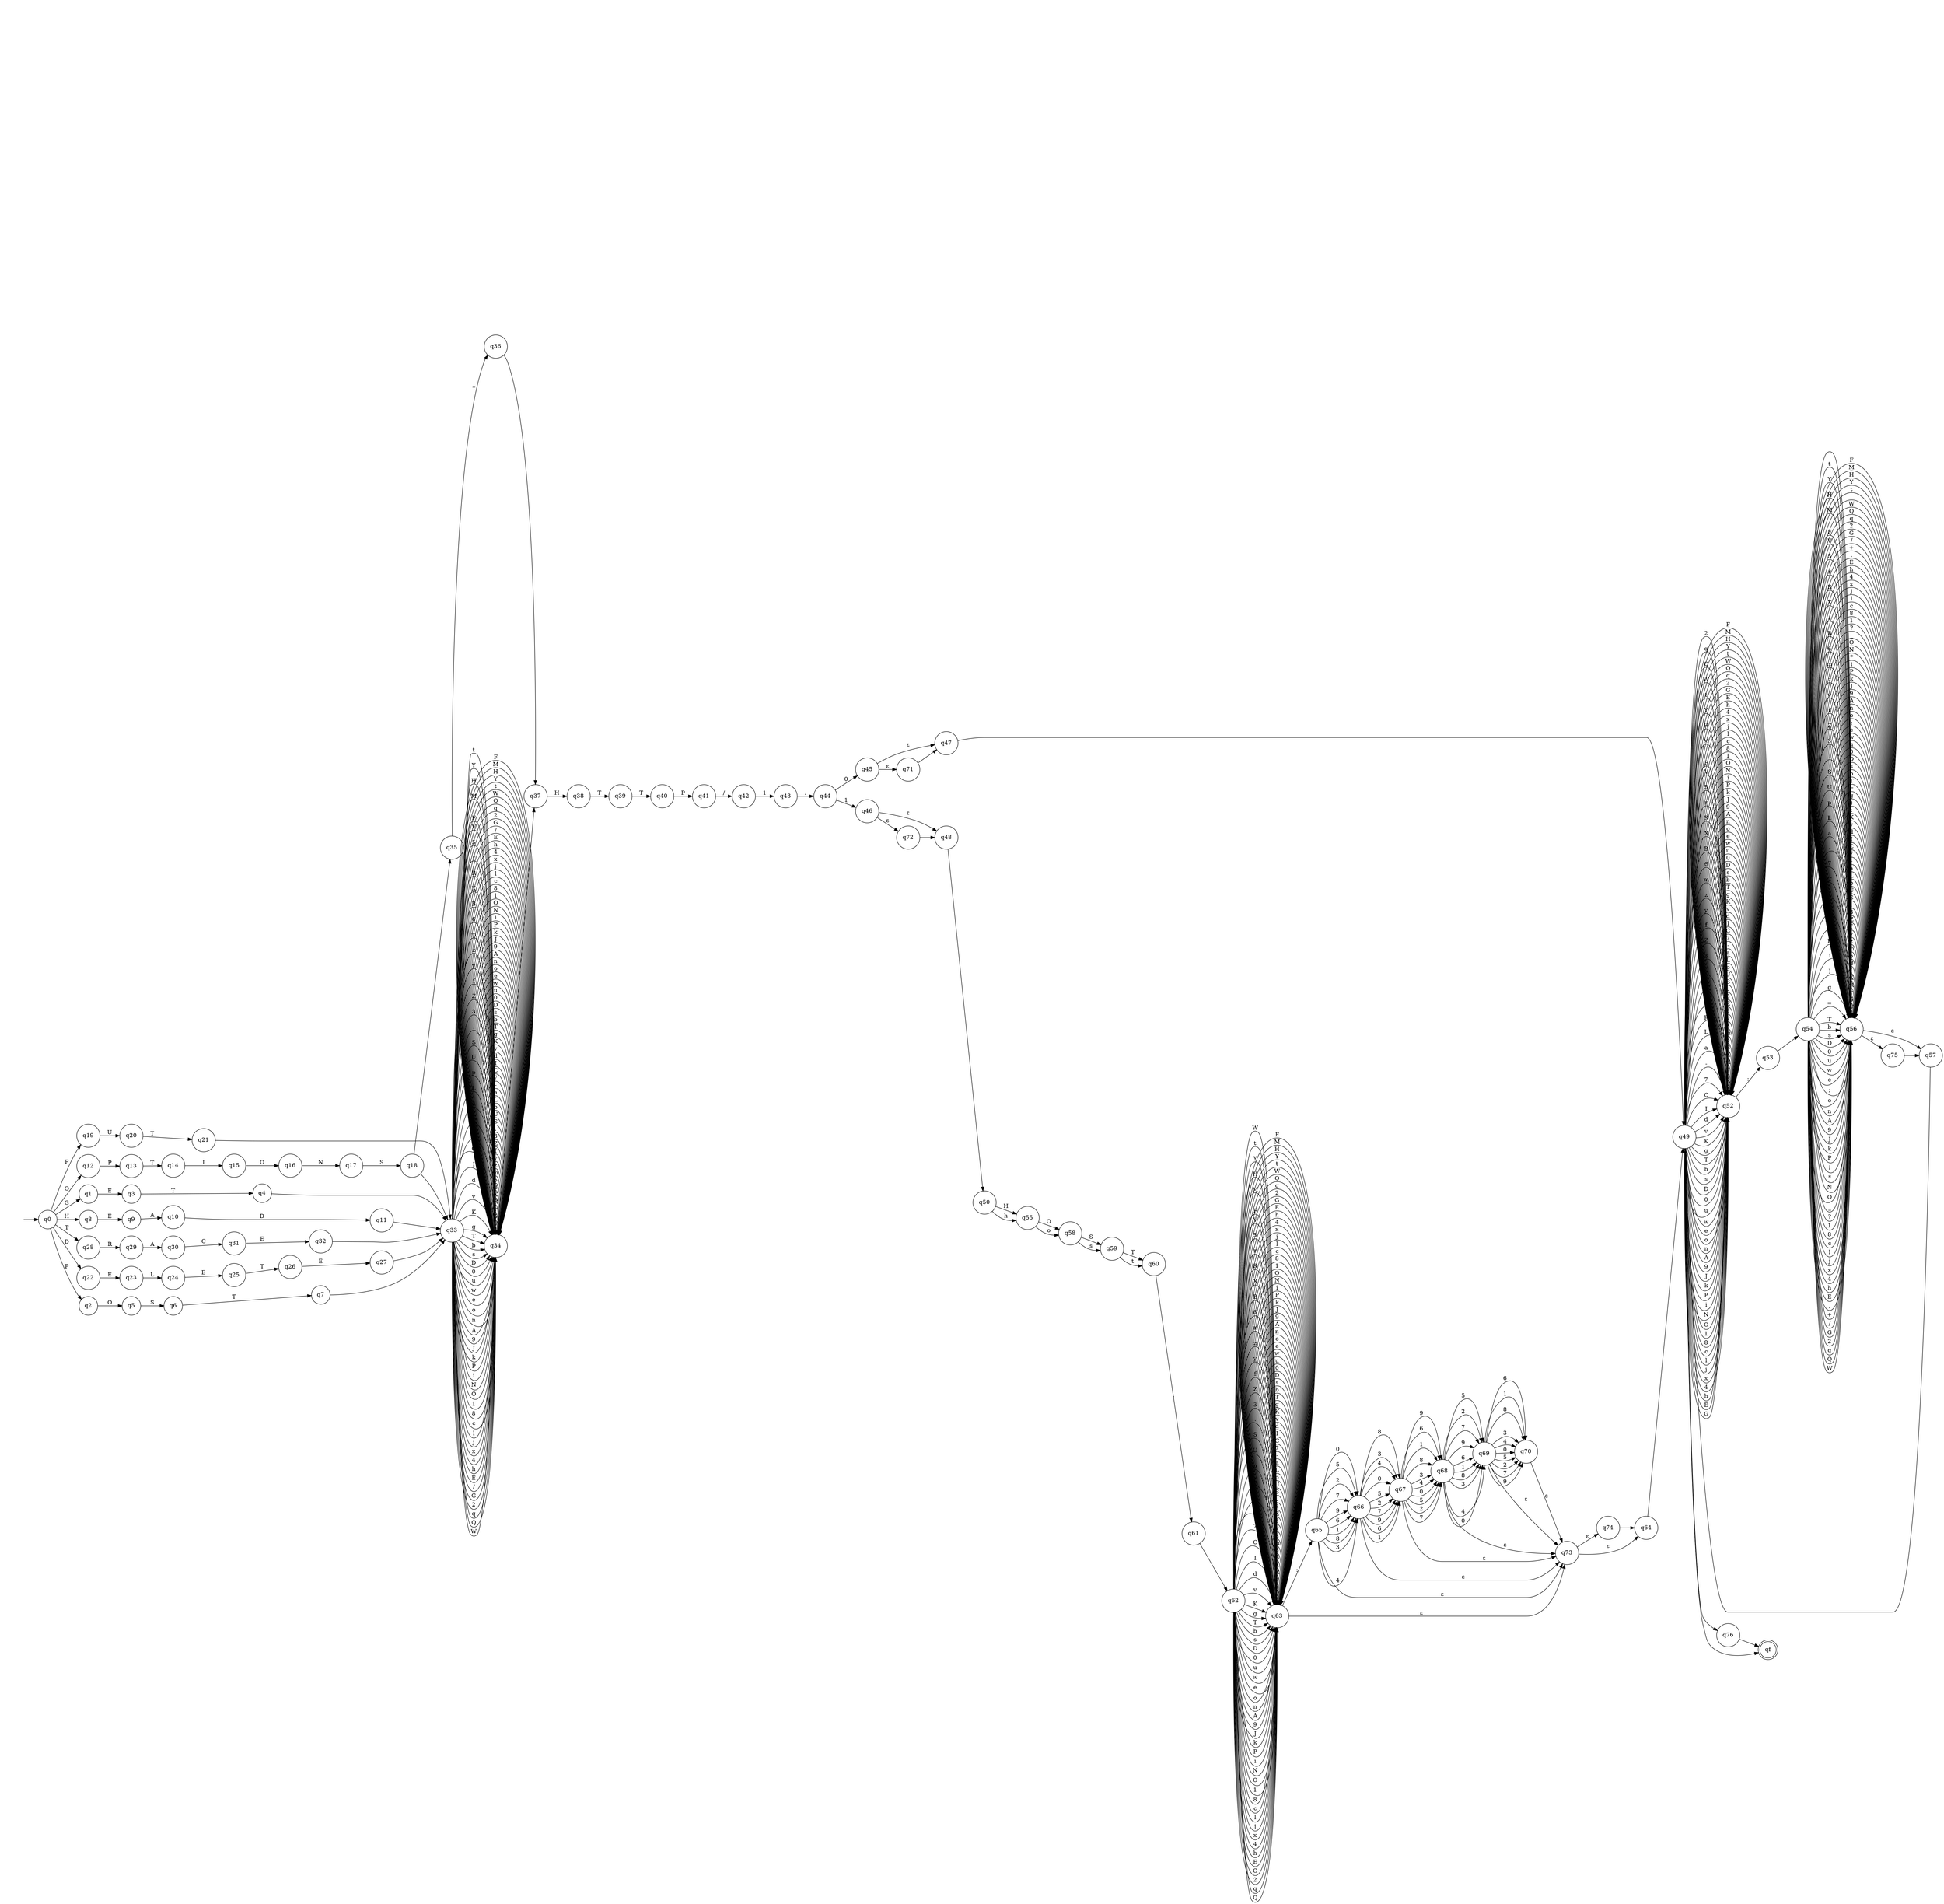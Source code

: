digraph "http-headers-validator" {
	graph [rankdir=LR]
	"" [label="" shape=plaintext]
	qf [label=qf shape=doublecircle]
	q25 [label=q25 shape=circle]
	q35 [label=q35 shape=circle]
	q16 [label=q16 shape=circle]
	q20 [label=q20 shape=circle]
	q14 [label=q14 shape=circle]
	q10 [label=q10 shape=circle]
	q40 [label=q40 shape=circle]
	q3 [label=q3 shape=circle]
	q22 [label=q22 shape=circle]
	q75 [label=q75 shape=circle]
	q41 [label=q41 shape=circle]
	q46 [label=q46 shape=circle]
	q23 [label=q23 shape=circle]
	q44 [label=q44 shape=circle]
	q69 [label=q69 shape=circle]
	q53 [label=q53 shape=circle]
	q66 [label=q66 shape=circle]
	q50 [label=q50 shape=circle]
	q13 [label=q13 shape=circle]
	q47 [label=q47 shape=circle]
	q58 [label=q58 shape=circle]
	q52 [label=q52 shape=circle]
	q57 [label=q57 shape=circle]
	q12 [label=q12 shape=circle]
	q9 [label=q9 shape=circle]
	q67 [label=q67 shape=circle]
	q8 [label=q8 shape=circle]
	q29 [label=q29 shape=circle]
	q2 [label=q2 shape=circle]
	q0 [label=q0 shape=circle]
	q76 [label=q76 shape=circle]
	q49 [label=q49 shape=circle]
	q72 [label=q72 shape=circle]
	q43 [label=q43 shape=circle]
	q33 [label=q33 shape=circle]
	q74 [label=q74 shape=circle]
	q37 [label=q37 shape=circle]
	q5 [label=q5 shape=circle]
	q24 [label=q24 shape=circle]
	q70 [label=q70 shape=circle]
	q21 [label=q21 shape=circle]
	q55 [label=q55 shape=circle]
	q63 [label=q63 shape=circle]
	q26 [label=q26 shape=circle]
	q32 [label=q32 shape=circle]
	q68 [label=q68 shape=circle]
	q31 [label=q31 shape=circle]
	q1 [label=q1 shape=circle]
	q18 [label=q18 shape=circle]
	q7 [label=q7 shape=circle]
	q61 [label=q61 shape=circle]
	q45 [label=q45 shape=circle]
	q34 [label=q34 shape=circle]
	q19 [label=q19 shape=circle]
	q28 [label=q28 shape=circle]
	q60 [label=q60 shape=circle]
	q64 [label=q64 shape=circle]
	q71 [label=q71 shape=circle]
	q4 [label=q4 shape=circle]
	q11 [label=q11 shape=circle]
	q73 [label=q73 shape=circle]
	q15 [label=q15 shape=circle]
	q65 [label=q65 shape=circle]
	q48 [label=q48 shape=circle]
	q30 [label=q30 shape=circle]
	q54 [label=q54 shape=circle]
	q27 [label=q27 shape=circle]
	q36 [label=q36 shape=circle]
	q59 [label=q59 shape=circle]
	q6 [label=q6 shape=circle]
	q56 [label=q56 shape=circle]
	q39 [label=q39 shape=circle]
	q42 [label=q42 shape=circle]
	q62 [label=q62 shape=circle]
	q38 [label=q38 shape=circle]
	q17 [label=q17 shape=circle]
	"" -> q0 [label=""]
	q0 -> q12 [label=O]
	q0 -> q1 [label=G]
	q0 -> q8 [label=H]
	q0 -> q19 [label=P]
	q0 -> q2 [label=P]
	q0 -> q28 [label=T]
	q0 -> q22 [label=D]
	q12 -> q13 [label=P]
	q13 -> q14 [label=T]
	q14 -> q15 [label=I]
	q15 -> q16 [label=O]
	q16 -> q17 [label=N]
	q17 -> q18 [label=S]
	q18 -> q35 [label=" "]
	q18 -> q33 [label=" "]
	q1 -> q3 [label=E]
	q3 -> q4 [label=T]
	q4 -> q33 [label=" "]
	q8 -> q9 [label=E]
	q9 -> q10 [label=A]
	q10 -> q11 [label=D]
	q11 -> q33 [label=" "]
	q2 -> q5 [label=O]
	q5 -> q6 [label=S]
	q6 -> q7 [label=T]
	q7 -> q33 [label=" "]
	q19 -> q20 [label=U]
	q20 -> q21 [label=T]
	q21 -> q33 [label=" "]
	q28 -> q29 [label=R]
	q29 -> q30 [label=A]
	q30 -> q31 [label=C]
	q31 -> q32 [label=E]
	q32 -> q33 [label=" "]
	q22 -> q23 [label=E]
	q23 -> q24 [label=L]
	q24 -> q25 [label=E]
	q25 -> q26 [label=T]
	q26 -> q27 [label=E]
	q27 -> q33 [label=" "]
	q35 -> q36 [label="*"]
	q36 -> q37 [label=" "]
	q33 -> q34 [label=V]
	q33 -> q34 [label=5]
	q33 -> q34 [label=r]
	q33 -> q34 [label=R]
	q33 -> q34 [label=X]
	q33 -> q34 [label=B]
	q33 -> q34 [label=6]
	q33 -> q34 [label=m]
	q33 -> q34 [label=z]
	q33 -> q34 [label=y]
	q33 -> q34 [label=f]
	q33 -> q34 [label=Z]
	q33 -> q34 [label=3]
	q33 -> q34 [label="."]
	q33 -> q34 [label=S]
	q33 -> q34 [label=U]
	q33 -> q34 [label=p]
	q33 -> q34 [label=L]
	q33 -> q34 [label=a]
	q33 -> q34 [label="-"]
	q33 -> q34 [label=7]
	q33 -> q34 [label=C]
	q33 -> q34 [label=I]
	q33 -> q34 [label=d]
	q33 -> q34 [label=v]
	q33 -> q34 [label=K]
	q33 -> q34 [label=g]
	q33 -> q34 [label=T]
	q33 -> q34 [label=b]
	q33 -> q34 [label=s]
	q33 -> q34 [label=D]
	q33 -> q34 [label=0]
	q33 -> q34 [label=u]
	q33 -> q34 [label=w]
	q33 -> q34 [label=e]
	q33 -> q34 [label=o]
	q33 -> q34 [label=n]
	q33 -> q34 [label=A]
	q33 -> q34 [label=9]
	q33 -> q34 [label=J]
	q33 -> q34 [label=k]
	q33 -> q34 [label=P]
	q33 -> q34 [label=i]
	q33 -> q34 [label=N]
	q33 -> q34 [label=O]
	q33 -> q34 [label=1]
	q33 -> q34 [label=8]
	q33 -> q34 [label=c]
	q33 -> q34 [label=l]
	q33 -> q34 [label=j]
	q33 -> q34 [label=x]
	q33 -> q34 [label=4]
	q33 -> q34 [label=h]
	q33 -> q34 [label=E]
	q33 -> q34 [label="/"]
	q33 -> q34 [label=G]
	q33 -> q34 [label=2]
	q33 -> q34 [label=q]
	q33 -> q34 [label=Q]
	q33 -> q34 [label=W]
	q33 -> q34 [label=t]
	q33 -> q34 [label=Y]
	q33 -> q34 [label=H]
	q33 -> q34 [label=M]
	q33 -> q34 [label=F]
	q34 -> q34 [label=V]
	q34 -> q34 [label=5]
	q34 -> q34 [label=r]
	q34 -> q34 [label=R]
	q34 -> q34 [label=X]
	q34 -> q34 [label=B]
	q34 -> q34 [label=6]
	q34 -> q34 [label=m]
	q34 -> q34 [label=z]
	q34 -> q34 [label=y]
	q34 -> q34 [label=f]
	q34 -> q34 [label=Z]
	q34 -> q34 [label=3]
	q34 -> q34 [label="."]
	q34 -> q34 [label=S]
	q34 -> q34 [label=U]
	q34 -> q34 [label=p]
	q34 -> q34 [label=L]
	q34 -> q34 [label=a]
	q34 -> q34 [label="-"]
	q34 -> q34 [label=7]
	q34 -> q34 [label=C]
	q34 -> q34 [label=I]
	q34 -> q34 [label=d]
	q34 -> q34 [label=v]
	q34 -> q34 [label=K]
	q34 -> q34 [label=g]
	q34 -> q34 [label=T]
	q34 -> q34 [label=b]
	q34 -> q34 [label=s]
	q34 -> q34 [label=D]
	q34 -> q34 [label=0]
	q34 -> q34 [label=u]
	q34 -> q34 [label=w]
	q34 -> q34 [label=e]
	q34 -> q34 [label=o]
	q34 -> q34 [label=n]
	q34 -> q34 [label=A]
	q34 -> q34 [label=9]
	q34 -> q34 [label=J]
	q34 -> q34 [label=k]
	q34 -> q34 [label=P]
	q34 -> q34 [label=i]
	q34 -> q34 [label=N]
	q34 -> q34 [label=O]
	q34 -> q34 [label=1]
	q34 -> q34 [label=8]
	q34 -> q34 [label=c]
	q34 -> q34 [label=l]
	q34 -> q34 [label=j]
	q34 -> q34 [label=x]
	q34 -> q34 [label=4]
	q34 -> q34 [label=h]
	q34 -> q34 [label=E]
	q34 -> q34 [label="/"]
	q34 -> q34 [label=G]
	q34 -> q34 [label=2]
	q34 -> q34 [label=q]
	q34 -> q34 [label=Q]
	q34 -> q34 [label=W]
	q34 -> q34 [label=t]
	q34 -> q34 [label=Y]
	q34 -> q34 [label=H]
	q34 -> q34 [label=M]
	q34 -> q34 [label=F]
	q34 -> q37 [label=" "]
	q37 -> q38 [label=H]
	q38 -> q39 [label=T]
	q39 -> q40 [label=T]
	q40 -> q41 [label=P]
	q41 -> q42 [label="/"]
	q42 -> q43 [label=1]
	q43 -> q44 [label="."]
	q44 -> q45 [label=0]
	q44 -> q46 [label=1]
	q45 -> q47 [label="ε"]
	q45 -> q71 [label="ε"]
	q71 -> q47 [label=""]
	q46 -> q48 [label="ε"]
	q46 -> q72 [label="ε"]
	q72 -> q48 [label=""]
	q47 -> q49 [label="
"]
	q49 -> q52 [label=V]
	q49 -> q52 [label=5]
	q49 -> q52 [label=r]
	q49 -> q52 [label=R]
	q49 -> q52 [label=X]
	q49 -> q52 [label=B]
	q49 -> q52 [label=6]
	q49 -> q52 [label=m]
	q49 -> q52 [label=z]
	q49 -> q52 [label=y]
	q49 -> q52 [label=f]
	q49 -> q52 [label=Z]
	q49 -> q52 [label=3]
	q49 -> q52 [label="."]
	q49 -> q52 [label=S]
	q49 -> q52 [label=U]
	q49 -> q52 [label=p]
	q49 -> q52 [label=L]
	q49 -> q52 [label=a]
	q49 -> q52 [label="-"]
	q49 -> q52 [label=7]
	q49 -> q52 [label=C]
	q49 -> q52 [label=I]
	q49 -> q52 [label=d]
	q49 -> q52 [label=v]
	q49 -> q52 [label=K]
	q49 -> q52 [label=g]
	q49 -> q52 [label=T]
	q49 -> q52 [label=b]
	q49 -> q52 [label=s]
	q49 -> q52 [label=D]
	q49 -> q52 [label=0]
	q49 -> q52 [label=u]
	q49 -> q52 [label=w]
	q49 -> q52 [label=e]
	q49 -> q52 [label=o]
	q49 -> q52 [label=n]
	q49 -> q52 [label=A]
	q49 -> q52 [label=9]
	q49 -> q52 [label=J]
	q49 -> q52 [label=k]
	q49 -> q52 [label=P]
	q49 -> q52 [label=i]
	q49 -> q52 [label=N]
	q49 -> q52 [label=O]
	q49 -> q52 [label=1]
	q49 -> q52 [label=8]
	q49 -> q52 [label=c]
	q49 -> q52 [label=l]
	q49 -> q52 [label=j]
	q49 -> q52 [label=x]
	q49 -> q52 [label=4]
	q49 -> q52 [label=h]
	q49 -> q52 [label=E]
	q49 -> q52 [label=G]
	q49 -> q52 [label=2]
	q49 -> q52 [label=q]
	q49 -> q52 [label=Q]
	q49 -> q52 [label=W]
	q49 -> q52 [label=t]
	q49 -> q52 [label=Y]
	q49 -> q52 [label=H]
	q49 -> q52 [label=M]
	q49 -> q52 [label=F]
	q49 -> qf [label="
"]
	q49 -> q76 [label=""]
	q52 -> q52 [label=V]
	q52 -> q52 [label=5]
	q52 -> q52 [label=r]
	q52 -> q52 [label=R]
	q52 -> q52 [label=X]
	q52 -> q52 [label=B]
	q52 -> q52 [label=6]
	q52 -> q52 [label=m]
	q52 -> q52 [label=z]
	q52 -> q52 [label=y]
	q52 -> q52 [label=f]
	q52 -> q52 [label=Z]
	q52 -> q52 [label=3]
	q52 -> q52 [label="."]
	q52 -> q52 [label=S]
	q52 -> q52 [label=U]
	q52 -> q52 [label=p]
	q52 -> q52 [label=L]
	q52 -> q52 [label=a]
	q52 -> q52 [label="-"]
	q52 -> q52 [label=7]
	q52 -> q52 [label=C]
	q52 -> q52 [label=I]
	q52 -> q52 [label=d]
	q52 -> q52 [label=v]
	q52 -> q52 [label=K]
	q52 -> q52 [label=g]
	q52 -> q52 [label=T]
	q52 -> q52 [label=b]
	q52 -> q52 [label=s]
	q52 -> q52 [label=D]
	q52 -> q52 [label=0]
	q52 -> q52 [label=u]
	q52 -> q52 [label=w]
	q52 -> q52 [label=e]
	q52 -> q52 [label=o]
	q52 -> q52 [label=n]
	q52 -> q52 [label=A]
	q52 -> q52 [label=9]
	q52 -> q52 [label=J]
	q52 -> q52 [label=k]
	q52 -> q52 [label=P]
	q52 -> q52 [label=i]
	q52 -> q52 [label=N]
	q52 -> q52 [label=O]
	q52 -> q52 [label=1]
	q52 -> q52 [label=8]
	q52 -> q52 [label=c]
	q52 -> q52 [label=l]
	q52 -> q52 [label=j]
	q52 -> q52 [label=x]
	q52 -> q52 [label=4]
	q52 -> q52 [label=h]
	q52 -> q52 [label=E]
	q52 -> q52 [label=G]
	q52 -> q52 [label=2]
	q52 -> q52 [label=q]
	q52 -> q52 [label=Q]
	q52 -> q52 [label=W]
	q52 -> q52 [label=t]
	q52 -> q52 [label=Y]
	q52 -> q52 [label=H]
	q52 -> q52 [label=M]
	q52 -> q52 [label=F]
	q52 -> q53 [label=":"]
	q54 -> q56 [label=V]
	q54 -> q56 [label=5]
	q54 -> q56 [label=r]
	q54 -> q56 [label=R]
	q54 -> q56 [label=X]
	q54 -> q56 [label="("]
	q54 -> q56 [label=B]
	q54 -> q56 [label=6]
	q54 -> q56 [label=m]
	q54 -> q56 [label=z]
	q54 -> q56 [label=y]
	q54 -> q56 [label=f]
	q54 -> q56 [label=Z]
	q54 -> q56 [label=3]
	q54 -> q56 [label="."]
	q54 -> q56 [label=S]
	q54 -> q56 [label=U]
	q54 -> q56 [label=p]
	q54 -> q56 [label=L]
	q54 -> q56 [label=a]
	q54 -> q56 [label="-"]
	q54 -> q56 [label=7]
	q54 -> q56 [label=C]
	q54 -> q56 [label=I]
	q54 -> q56 [label=d]
	q54 -> q56 [label=v]
	q54 -> q56 [label=K]
	q54 -> q56 [label=":"]
	q54 -> q56 [label=")"]
	q54 -> q56 [label=g]
	q54 -> q56 [label="="]
	q54 -> q56 [label=T]
	q54 -> q56 [label=b]
	q54 -> q56 [label=s]
	q54 -> q56 [label=D]
	q54 -> q56 [label=0]
	q54 -> q56 [label=u]
	q54 -> q56 [label=w]
	q54 -> q56 [label=e]
	q54 -> q56 [label=";"]
	q54 -> q56 [label=o]
	q54 -> q56 [label=n]
	q54 -> q56 [label=A]
	q54 -> q56 [label=9]
	q54 -> q56 [label=J]
	q54 -> q56 [label=k]
	q54 -> q56 [label=P]
	q54 -> q56 [label=i]
	q54 -> q56 [label="*"]
	q54 -> q56 [label=N]
	q54 -> q56 [label=O]
	q54 -> q56 [label=_]
	q54 -> q56 [label="?"]
	q54 -> q56 [label=1]
	q54 -> q56 [label=8]
	q54 -> q56 [label=c]
	q54 -> q56 [label=l]
	q54 -> q56 [label=j]
	q54 -> q56 [label=x]
	q54 -> q56 [label=4]
	q54 -> q56 [label=h]
	q54 -> q56 [label=E]
	q54 -> q56 [label=","]
	q54 -> q56 [label="+"]
	q54 -> q56 [label="/"]
	q54 -> q56 [label=G]
	q54 -> q56 [label=2]
	q54 -> q56 [label=q]
	q54 -> q56 [label=Q]
	q54 -> q56 [label=W]
	q54 -> q56 [label=" "]
	q54 -> q56 [label=t]
	q54 -> q56 [label=Y]
	q54 -> q56 [label=H]
	q54 -> q56 [label=M]
	q54 -> q56 [label=F]
	q56 -> q56 [label=V]
	q56 -> q56 [label=5]
	q56 -> q56 [label=r]
	q56 -> q56 [label=R]
	q56 -> q56 [label=X]
	q56 -> q56 [label="("]
	q56 -> q56 [label=B]
	q56 -> q56 [label=6]
	q56 -> q56 [label=m]
	q56 -> q56 [label=z]
	q56 -> q56 [label=y]
	q56 -> q56 [label=f]
	q56 -> q56 [label=Z]
	q56 -> q56 [label=3]
	q56 -> q56 [label="."]
	q56 -> q56 [label=S]
	q56 -> q56 [label=U]
	q56 -> q56 [label=p]
	q56 -> q56 [label=L]
	q56 -> q56 [label=a]
	q56 -> q56 [label="-"]
	q56 -> q56 [label=7]
	q56 -> q56 [label=C]
	q56 -> q56 [label=I]
	q56 -> q56 [label=d]
	q56 -> q56 [label=v]
	q56 -> q56 [label=K]
	q56 -> q56 [label=":"]
	q56 -> q56 [label=")"]
	q56 -> q56 [label=g]
	q56 -> q56 [label="="]
	q56 -> q56 [label=T]
	q56 -> q56 [label=b]
	q56 -> q56 [label=s]
	q56 -> q56 [label=D]
	q56 -> q56 [label=0]
	q56 -> q56 [label=u]
	q56 -> q56 [label=w]
	q56 -> q56 [label=e]
	q56 -> q56 [label=";"]
	q56 -> q56 [label=o]
	q56 -> q56 [label=n]
	q56 -> q56 [label=A]
	q56 -> q56 [label=9]
	q56 -> q56 [label=J]
	q56 -> q56 [label=k]
	q56 -> q56 [label=P]
	q56 -> q56 [label=i]
	q56 -> q56 [label="*"]
	q56 -> q56 [label=N]
	q56 -> q56 [label=O]
	q56 -> q56 [label=_]
	q56 -> q56 [label="?"]
	q56 -> q56 [label=1]
	q56 -> q56 [label=8]
	q56 -> q56 [label=c]
	q56 -> q56 [label=l]
	q56 -> q56 [label=j]
	q56 -> q56 [label=x]
	q56 -> q56 [label=4]
	q56 -> q56 [label=h]
	q56 -> q56 [label=E]
	q56 -> q56 [label=","]
	q56 -> q56 [label="+"]
	q56 -> q56 [label="/"]
	q56 -> q56 [label=G]
	q56 -> q56 [label=2]
	q56 -> q56 [label=q]
	q56 -> q56 [label=Q]
	q56 -> q56 [label=W]
	q56 -> q56 [label=" "]
	q56 -> q56 [label=t]
	q56 -> q56 [label=Y]
	q56 -> q56 [label=H]
	q56 -> q56 [label=M]
	q56 -> q56 [label=F]
	q56 -> q75 [label="ε"]
	q56 -> q57 [label="ε"]
	q53 -> q54 [label=" "]
	q75 -> q57 [label=""]
	q57 -> q49 [label="
"]
	q76 -> qf [label="
"]
	q48 -> q50 [label="
"]
	q50 -> q55 [label=H]
	q50 -> q55 [label=h]
	q55 -> q58 [label=O]
	q55 -> q58 [label=o]
	q58 -> q59 [label=S]
	q58 -> q59 [label=s]
	q59 -> q60 [label=T]
	q59 -> q60 [label=t]
	q60 -> q61 [label=":"]
	q61 -> q62 [label=" "]
	q62 -> q63 [label=V]
	q62 -> q63 [label=5]
	q62 -> q63 [label=r]
	q62 -> q63 [label=R]
	q62 -> q63 [label=X]
	q62 -> q63 [label=B]
	q62 -> q63 [label=6]
	q62 -> q63 [label=m]
	q62 -> q63 [label=z]
	q62 -> q63 [label=y]
	q62 -> q63 [label=f]
	q62 -> q63 [label=Z]
	q62 -> q63 [label=3]
	q62 -> q63 [label="."]
	q62 -> q63 [label=S]
	q62 -> q63 [label=U]
	q62 -> q63 [label=p]
	q62 -> q63 [label=L]
	q62 -> q63 [label=a]
	q62 -> q63 [label="-"]
	q62 -> q63 [label=7]
	q62 -> q63 [label=C]
	q62 -> q63 [label=I]
	q62 -> q63 [label=d]
	q62 -> q63 [label=v]
	q62 -> q63 [label=K]
	q62 -> q63 [label=g]
	q62 -> q63 [label=T]
	q62 -> q63 [label=b]
	q62 -> q63 [label=s]
	q62 -> q63 [label=D]
	q62 -> q63 [label=0]
	q62 -> q63 [label=u]
	q62 -> q63 [label=w]
	q62 -> q63 [label=e]
	q62 -> q63 [label=o]
	q62 -> q63 [label=n]
	q62 -> q63 [label=A]
	q62 -> q63 [label=9]
	q62 -> q63 [label=J]
	q62 -> q63 [label=k]
	q62 -> q63 [label=P]
	q62 -> q63 [label=i]
	q62 -> q63 [label=N]
	q62 -> q63 [label=O]
	q62 -> q63 [label=1]
	q62 -> q63 [label=8]
	q62 -> q63 [label=c]
	q62 -> q63 [label=l]
	q62 -> q63 [label=j]
	q62 -> q63 [label=x]
	q62 -> q63 [label=4]
	q62 -> q63 [label=h]
	q62 -> q63 [label=E]
	q62 -> q63 [label=G]
	q62 -> q63 [label=2]
	q62 -> q63 [label=q]
	q62 -> q63 [label=Q]
	q62 -> q63 [label=W]
	q62 -> q63 [label=t]
	q62 -> q63 [label=Y]
	q62 -> q63 [label=H]
	q62 -> q63 [label=M]
	q62 -> q63 [label=F]
	q63 -> q63 [label=V]
	q63 -> q63 [label=5]
	q63 -> q63 [label=r]
	q63 -> q63 [label=R]
	q63 -> q63 [label=X]
	q63 -> q63 [label=B]
	q63 -> q63 [label=6]
	q63 -> q63 [label=m]
	q63 -> q63 [label=z]
	q63 -> q63 [label=y]
	q63 -> q63 [label=f]
	q63 -> q63 [label=Z]
	q63 -> q63 [label=3]
	q63 -> q63 [label="."]
	q63 -> q63 [label=S]
	q63 -> q63 [label=U]
	q63 -> q63 [label=p]
	q63 -> q63 [label=L]
	q63 -> q63 [label=a]
	q63 -> q63 [label="-"]
	q63 -> q63 [label=7]
	q63 -> q63 [label=C]
	q63 -> q63 [label=I]
	q63 -> q63 [label=d]
	q63 -> q63 [label=v]
	q63 -> q63 [label=K]
	q63 -> q63 [label=g]
	q63 -> q63 [label=T]
	q63 -> q63 [label=b]
	q63 -> q63 [label=s]
	q63 -> q63 [label=D]
	q63 -> q63 [label=0]
	q63 -> q63 [label=u]
	q63 -> q63 [label=w]
	q63 -> q63 [label=e]
	q63 -> q63 [label=o]
	q63 -> q63 [label=n]
	q63 -> q63 [label=A]
	q63 -> q63 [label=9]
	q63 -> q63 [label=J]
	q63 -> q63 [label=k]
	q63 -> q63 [label=P]
	q63 -> q63 [label=i]
	q63 -> q63 [label=N]
	q63 -> q63 [label=O]
	q63 -> q63 [label=1]
	q63 -> q63 [label=8]
	q63 -> q63 [label=c]
	q63 -> q63 [label=l]
	q63 -> q63 [label=j]
	q63 -> q63 [label=x]
	q63 -> q63 [label=4]
	q63 -> q63 [label=h]
	q63 -> q63 [label=E]
	q63 -> q63 [label=G]
	q63 -> q63 [label=2]
	q63 -> q63 [label=q]
	q63 -> q63 [label=Q]
	q63 -> q63 [label=W]
	q63 -> q63 [label=t]
	q63 -> q63 [label=Y]
	q63 -> q63 [label=H]
	q63 -> q63 [label=M]
	q63 -> q63 [label=F]
	q63 -> q73 [label="ε"]
	q63 -> q65 [label=":"]
	q65 -> q66 [label=4]
	q65 -> q66 [label=0]
	q65 -> q66 [label=5]
	q65 -> q66 [label=2]
	q65 -> q66 [label=7]
	q65 -> q66 [label=9]
	q65 -> q66 [label=6]
	q65 -> q66 [label=1]
	q65 -> q66 [label=8]
	q65 -> q66 [label=3]
	q65 -> q73 [label="ε"]
	q66 -> q67 [label=4]
	q66 -> q67 [label=0]
	q66 -> q67 [label=5]
	q66 -> q67 [label=2]
	q66 -> q67 [label=7]
	q66 -> q67 [label=9]
	q66 -> q67 [label=6]
	q66 -> q67 [label=1]
	q66 -> q67 [label=8]
	q66 -> q67 [label=3]
	q66 -> q73 [label="ε"]
	q67 -> q68 [label=4]
	q67 -> q68 [label=0]
	q67 -> q68 [label=5]
	q67 -> q68 [label=2]
	q67 -> q68 [label=7]
	q67 -> q68 [label=9]
	q67 -> q68 [label=6]
	q67 -> q68 [label=1]
	q67 -> q68 [label=8]
	q67 -> q68 [label=3]
	q67 -> q73 [label="ε"]
	q68 -> q69 [label=4]
	q68 -> q69 [label=0]
	q68 -> q69 [label=5]
	q68 -> q69 [label=2]
	q68 -> q69 [label=7]
	q68 -> q69 [label=9]
	q68 -> q69 [label=6]
	q68 -> q69 [label=1]
	q68 -> q69 [label=8]
	q68 -> q69 [label=3]
	q68 -> q73 [label="ε"]
	q69 -> q70 [label=4]
	q69 -> q70 [label=0]
	q69 -> q70 [label=5]
	q69 -> q70 [label=2]
	q69 -> q70 [label=7]
	q69 -> q70 [label=9]
	q69 -> q70 [label=6]
	q69 -> q70 [label=1]
	q69 -> q70 [label=8]
	q69 -> q70 [label=3]
	q69 -> q73 [label="ε"]
	q70 -> q73 [label="ε"]
	q73 -> q64 [label="ε"]
	q73 -> q74 [label="ε"]
	q74 -> q64 [label=""]
	q64 -> q49 [label="
"]
}
